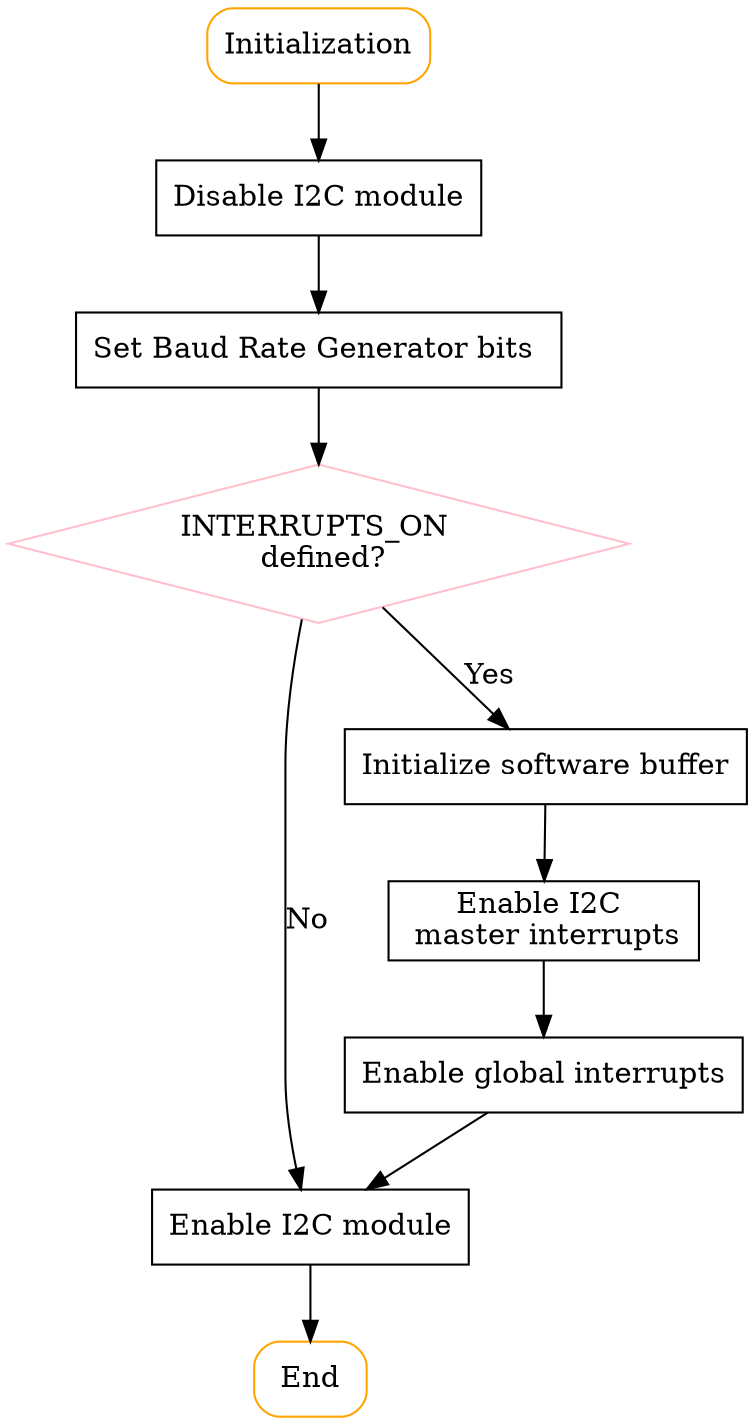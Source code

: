 digraph G {

  subgraph cluster_0 {
    style=filled;
    color=lightgrey;
    node [style=filled,color=white];
   
    label = "process #1";
  }

  subgraph cluster_1 {
    node [style=filled];
    
    label = "Interrupts Mode";
    color=blue
  }
  
  
  a0[label = "Disable I2C module"];
  a1[label = "Set Baud Rate Generator bits "];
  
  a2[label = "Enable I2C module"]
  
  b1[label = "Initialize software buffer"]
  b2[label = "Enable I2C \n master interrupts"]
  b3[label = "Enable global interrupts"]
  a3[label = "INTERRUPTS_ON \n defined?", color = pink, shape= diamond]
  
  
  a1 -> a3;
  
  
  Initialization -> a0;
  a0 -> a1;
  a3 -> a2[label ="No", location = left];
  a3 -> b1[label ="Yes", ];
  b1 -> b2;
  b2 -> b3;
  b3 -> a2;
  
  a2 -> End;
  
  Initialization, End [shape=box, style= rounded, color = orange];
  a0,a1,a2,b1,b2,b3[shape= rectangle]
  
  
}